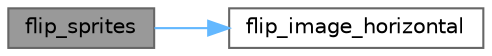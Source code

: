 digraph "flip_sprites"
{
 // INTERACTIVE_SVG=YES
 // LATEX_PDF_SIZE
  bgcolor="transparent";
  edge [fontname=Helvetica,fontsize=10,labelfontname=Helvetica,labelfontsize=10];
  node [fontname=Helvetica,fontsize=10,shape=box,height=0.2,width=0.4];
  rankdir="LR";
  Node1 [id="Node000001",label="flip_sprites",height=0.2,width=0.4,color="gray40", fillcolor="grey60", style="filled", fontcolor="black",tooltip="Creates left-facing versions of all player sprites."];
  Node1 -> Node2 [id="edge1_Node000001_Node000002",color="steelblue1",style="solid",tooltip=" "];
  Node2 [id="Node000002",label="flip_image_horizontal",height=0.2,width=0.4,color="grey40", fillcolor="white", style="filled",URL="$assets_8c.html#a09fb6afe0fda05a92973184866b1a611",tooltip="Creates a horizontally flipped copy of an image."];
}
